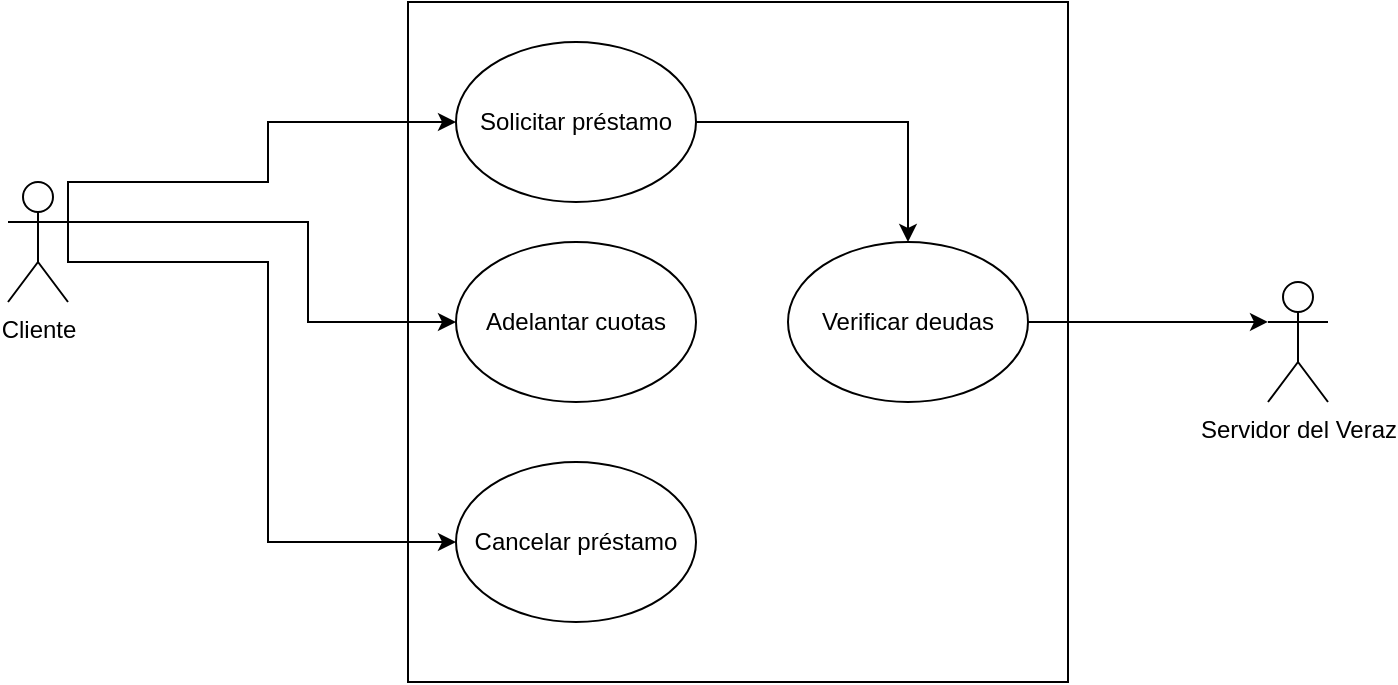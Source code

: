 <mxfile version="21.8.1" type="device">
  <diagram name="Página-1" id="KY4hO3QTmphDxCNbUUsr">
    <mxGraphModel dx="794" dy="456" grid="1" gridSize="10" guides="1" tooltips="1" connect="1" arrows="1" fold="1" page="1" pageScale="1" pageWidth="827" pageHeight="1169" math="0" shadow="0">
      <root>
        <mxCell id="0" />
        <mxCell id="1" parent="0" />
        <mxCell id="9wrzbCh7Gx1EIBBtDONu-1" value="" style="rounded=0;whiteSpace=wrap;html=1;" vertex="1" parent="1">
          <mxGeometry x="270" y="380" width="330" height="340" as="geometry" />
        </mxCell>
        <mxCell id="9wrzbCh7Gx1EIBBtDONu-3" style="edgeStyle=orthogonalEdgeStyle;rounded=0;orthogonalLoop=1;jettySize=auto;html=1;exitX=1;exitY=0.333;exitDx=0;exitDy=0;exitPerimeter=0;entryX=0;entryY=0.5;entryDx=0;entryDy=0;" edge="1" parent="1" source="9wrzbCh7Gx1EIBBtDONu-5" target="9wrzbCh7Gx1EIBBtDONu-20">
          <mxGeometry relative="1" as="geometry">
            <Array as="points">
              <mxPoint x="220" y="490" />
              <mxPoint x="220" y="540" />
            </Array>
          </mxGeometry>
        </mxCell>
        <mxCell id="9wrzbCh7Gx1EIBBtDONu-4" style="edgeStyle=orthogonalEdgeStyle;rounded=0;orthogonalLoop=1;jettySize=auto;html=1;exitX=1;exitY=0.333;exitDx=0;exitDy=0;exitPerimeter=0;entryX=0;entryY=0.5;entryDx=0;entryDy=0;" edge="1" parent="1" source="9wrzbCh7Gx1EIBBtDONu-5" target="9wrzbCh7Gx1EIBBtDONu-49">
          <mxGeometry relative="1" as="geometry">
            <Array as="points">
              <mxPoint x="100" y="470" />
              <mxPoint x="200" y="470" />
              <mxPoint x="200" y="440" />
            </Array>
            <mxPoint x="294" y="440" as="targetPoint" />
          </mxGeometry>
        </mxCell>
        <mxCell id="9wrzbCh7Gx1EIBBtDONu-50" style="edgeStyle=orthogonalEdgeStyle;rounded=0;orthogonalLoop=1;jettySize=auto;html=1;exitX=1;exitY=0.333;exitDx=0;exitDy=0;exitPerimeter=0;entryX=0;entryY=0.5;entryDx=0;entryDy=0;" edge="1" parent="1" source="9wrzbCh7Gx1EIBBtDONu-5" target="9wrzbCh7Gx1EIBBtDONu-11">
          <mxGeometry relative="1" as="geometry">
            <Array as="points">
              <mxPoint x="100" y="510" />
              <mxPoint x="200" y="510" />
              <mxPoint x="200" y="650" />
            </Array>
          </mxGeometry>
        </mxCell>
        <mxCell id="9wrzbCh7Gx1EIBBtDONu-5" value="Cliente" style="shape=umlActor;verticalLabelPosition=bottom;verticalAlign=top;html=1;outlineConnect=0;rounded=0;" vertex="1" parent="1">
          <mxGeometry x="70" y="470" width="30" height="60" as="geometry" />
        </mxCell>
        <mxCell id="9wrzbCh7Gx1EIBBtDONu-6" value="Servidor del Veraz" style="shape=umlActor;verticalLabelPosition=bottom;verticalAlign=top;html=1;outlineConnect=0;rounded=0;" vertex="1" parent="1">
          <mxGeometry x="700" y="520" width="30" height="60" as="geometry" />
        </mxCell>
        <mxCell id="9wrzbCh7Gx1EIBBtDONu-11" value="Cancelar préstamo" style="ellipse;whiteSpace=wrap;html=1;rounded=0;" vertex="1" parent="1">
          <mxGeometry x="294" y="610" width="120" height="80" as="geometry" />
        </mxCell>
        <mxCell id="9wrzbCh7Gx1EIBBtDONu-12" style="edgeStyle=orthogonalEdgeStyle;rounded=0;orthogonalLoop=1;jettySize=auto;html=1;exitX=1;exitY=0.5;exitDx=0;exitDy=0;entryX=0;entryY=0.333;entryDx=0;entryDy=0;entryPerimeter=0;" edge="1" parent="1" source="9wrzbCh7Gx1EIBBtDONu-13" target="9wrzbCh7Gx1EIBBtDONu-6">
          <mxGeometry relative="1" as="geometry" />
        </mxCell>
        <mxCell id="9wrzbCh7Gx1EIBBtDONu-13" value="Verificar deudas" style="ellipse;whiteSpace=wrap;html=1;rounded=0;" vertex="1" parent="1">
          <mxGeometry x="460" y="500" width="120" height="80" as="geometry" />
        </mxCell>
        <mxCell id="9wrzbCh7Gx1EIBBtDONu-19" style="edgeStyle=orthogonalEdgeStyle;rounded=0;orthogonalLoop=1;jettySize=auto;html=1;exitX=1;exitY=0.5;exitDx=0;exitDy=0;entryX=0.5;entryY=0;entryDx=0;entryDy=0;" edge="1" parent="1" source="9wrzbCh7Gx1EIBBtDONu-49" target="9wrzbCh7Gx1EIBBtDONu-13">
          <mxGeometry relative="1" as="geometry" />
        </mxCell>
        <mxCell id="9wrzbCh7Gx1EIBBtDONu-20" value="Adelantar cuotas" style="ellipse;whiteSpace=wrap;html=1;rounded=0;" vertex="1" parent="1">
          <mxGeometry x="294" y="500" width="120" height="80" as="geometry" />
        </mxCell>
        <mxCell id="9wrzbCh7Gx1EIBBtDONu-49" value="Solicitar préstamo" style="ellipse;whiteSpace=wrap;html=1;rounded=0;" vertex="1" parent="1">
          <mxGeometry x="294" y="400" width="120" height="80" as="geometry" />
        </mxCell>
      </root>
    </mxGraphModel>
  </diagram>
</mxfile>
